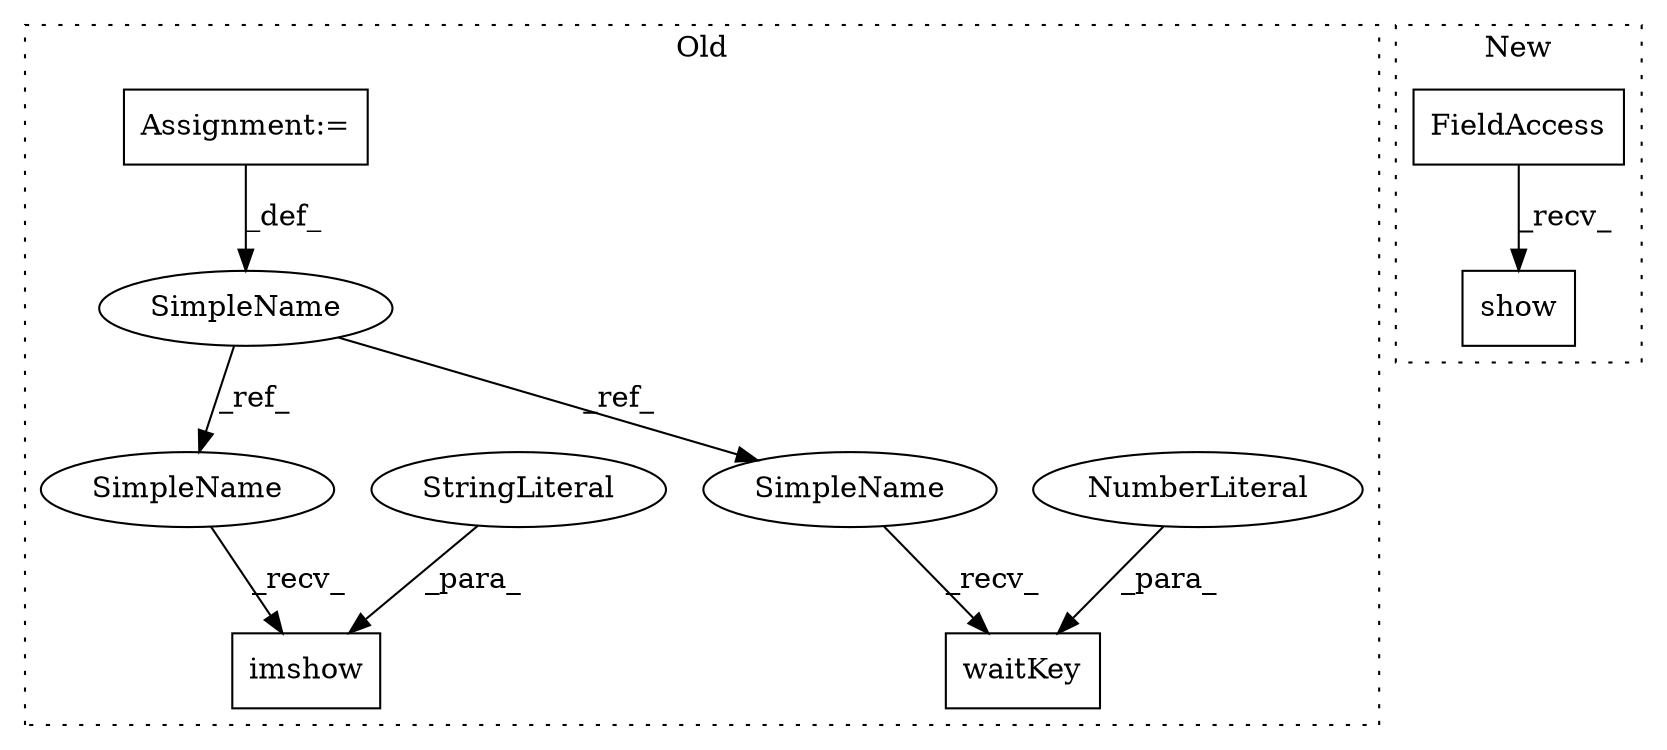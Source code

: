 digraph G {
subgraph cluster0 {
1 [label="waitKey" a="32" s="1869,1878" l="8,1" shape="box"];
3 [label="NumberLiteral" a="34" s="1877" l="1" shape="ellipse"];
5 [label="SimpleName" a="42" s="1258" l="3" shape="ellipse"];
6 [label="imshow" a="32" s="1816,1856" l="7,1" shape="box"];
7 [label="Assignment:=" a="7" s="1258" l="3" shape="box"];
8 [label="StringLiteral" a="45" s="1823" l="24" shape="ellipse"];
9 [label="SimpleName" a="42" s="1865" l="3" shape="ellipse"];
10 [label="SimpleName" a="42" s="1812" l="3" shape="ellipse"];
label = "Old";
style="dotted";
}
subgraph cluster1 {
2 [label="show" a="32" s="2059" l="6" shape="box"];
4 [label="FieldAccess" a="22" s="2041" l="10" shape="box"];
label = "New";
style="dotted";
}
3 -> 1 [label="_para_"];
4 -> 2 [label="_recv_"];
5 -> 9 [label="_ref_"];
5 -> 10 [label="_ref_"];
7 -> 5 [label="_def_"];
8 -> 6 [label="_para_"];
9 -> 1 [label="_recv_"];
10 -> 6 [label="_recv_"];
}